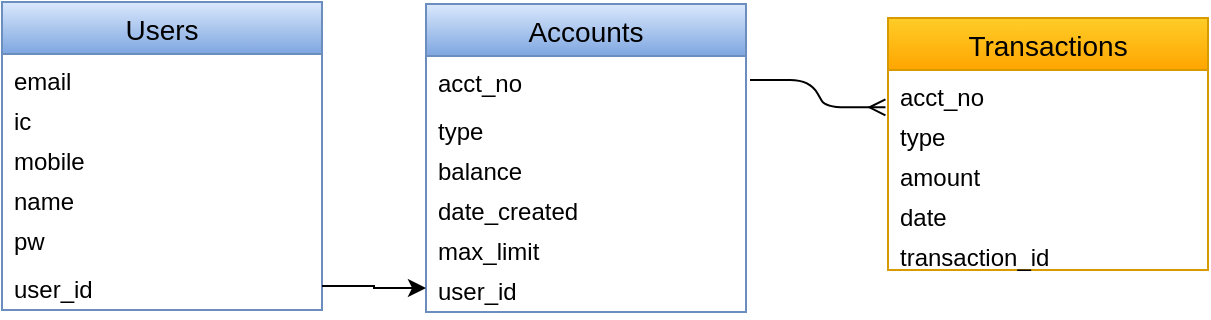 <mxfile version="14.8.2" type="github">
  <diagram id="uTSxQwtwSQJQuR1Uds9e" name="ER Diagram">
    <mxGraphModel dx="720" dy="476" grid="1" gridSize="10" guides="1" tooltips="1" connect="1" arrows="1" fold="1" page="1" pageScale="1" pageWidth="850" pageHeight="1100" math="0" shadow="0">
      <root>
        <mxCell id="0" />
        <mxCell id="1" parent="0" />
        <mxCell id="idhsqIcNSU76K999XtSZ-10" value="Accounts" style="swimlane;fontStyle=0;childLayout=stackLayout;horizontal=1;startSize=26;horizontalStack=0;resizeParent=1;resizeParentMax=0;resizeLast=0;collapsible=1;marginBottom=0;align=center;fontSize=14;fillColor=#dae8fc;strokeColor=#6c8ebf;gradientColor=#7ea6e0;" vertex="1" parent="1">
          <mxGeometry x="268" y="96" width="160" height="154" as="geometry" />
        </mxCell>
        <mxCell id="idhsqIcNSU76K999XtSZ-70" value="acct_no" style="text;strokeColor=none;fillColor=none;spacingLeft=4;spacingRight=4;overflow=hidden;rotatable=0;points=[[0,0.5],[1,0.5]];portConstraint=eastwest;fontSize=12;" vertex="1" parent="idhsqIcNSU76K999XtSZ-10">
          <mxGeometry y="26" width="160" height="24" as="geometry" />
        </mxCell>
        <mxCell id="idhsqIcNSU76K999XtSZ-13" value="type" style="text;strokeColor=none;fillColor=none;spacingLeft=4;spacingRight=4;overflow=hidden;rotatable=0;points=[[0,0.5],[1,0.5]];portConstraint=eastwest;fontSize=12;" vertex="1" parent="idhsqIcNSU76K999XtSZ-10">
          <mxGeometry y="50" width="160" height="20" as="geometry" />
        </mxCell>
        <mxCell id="idhsqIcNSU76K999XtSZ-12" value="balance" style="text;strokeColor=none;fillColor=none;spacingLeft=4;spacingRight=4;overflow=hidden;rotatable=0;points=[[0,0.5],[1,0.5]];portConstraint=eastwest;fontSize=12;" vertex="1" parent="idhsqIcNSU76K999XtSZ-10">
          <mxGeometry y="70" width="160" height="20" as="geometry" />
        </mxCell>
        <mxCell id="idhsqIcNSU76K999XtSZ-18" value="date_created" style="text;strokeColor=none;fillColor=none;spacingLeft=4;spacingRight=4;overflow=hidden;rotatable=0;points=[[0,0.5],[1,0.5]];portConstraint=eastwest;fontSize=12;" vertex="1" parent="idhsqIcNSU76K999XtSZ-10">
          <mxGeometry y="90" width="160" height="20" as="geometry" />
        </mxCell>
        <mxCell id="idhsqIcNSU76K999XtSZ-42" value="max_limit" style="text;strokeColor=none;fillColor=none;spacingLeft=4;spacingRight=4;overflow=hidden;rotatable=0;points=[[0,0.5],[1,0.5]];portConstraint=eastwest;fontSize=12;" vertex="1" parent="idhsqIcNSU76K999XtSZ-10">
          <mxGeometry y="110" width="160" height="20" as="geometry" />
        </mxCell>
        <mxCell id="idhsqIcNSU76K999XtSZ-43" value="user_id" style="text;strokeColor=none;fillColor=none;spacingLeft=4;spacingRight=4;overflow=hidden;rotatable=0;points=[[0,0.5],[1,0.5]];portConstraint=eastwest;fontSize=12;" vertex="1" parent="idhsqIcNSU76K999XtSZ-10">
          <mxGeometry y="130" width="160" height="24" as="geometry" />
        </mxCell>
        <mxCell id="idhsqIcNSU76K999XtSZ-52" value="Users" style="swimlane;fontStyle=0;childLayout=stackLayout;horizontal=1;startSize=26;horizontalStack=0;resizeParent=1;resizeParentMax=0;resizeLast=0;collapsible=1;marginBottom=0;align=center;fontSize=14;fillColor=#dae8fc;strokeColor=#6c8ebf;gradientColor=#7ea6e0;" vertex="1" parent="1">
          <mxGeometry x="56" y="95" width="160" height="154" as="geometry" />
        </mxCell>
        <mxCell id="idhsqIcNSU76K999XtSZ-68" value="email" style="text;strokeColor=none;fillColor=none;spacingLeft=4;spacingRight=4;overflow=hidden;rotatable=0;points=[[0,0.5],[1,0.5]];portConstraint=eastwest;fontSize=12;" vertex="1" parent="idhsqIcNSU76K999XtSZ-52">
          <mxGeometry y="26" width="160" height="20" as="geometry" />
        </mxCell>
        <mxCell id="idhsqIcNSU76K999XtSZ-55" value="ic" style="text;strokeColor=none;fillColor=none;spacingLeft=4;spacingRight=4;overflow=hidden;rotatable=0;points=[[0,0.5],[1,0.5]];portConstraint=eastwest;fontSize=12;" vertex="1" parent="idhsqIcNSU76K999XtSZ-52">
          <mxGeometry y="46" width="160" height="20" as="geometry" />
        </mxCell>
        <mxCell id="idhsqIcNSU76K999XtSZ-56" value="mobile" style="text;strokeColor=none;fillColor=none;spacingLeft=4;spacingRight=4;overflow=hidden;rotatable=0;points=[[0,0.5],[1,0.5]];portConstraint=eastwest;fontSize=12;" vertex="1" parent="idhsqIcNSU76K999XtSZ-52">
          <mxGeometry y="66" width="160" height="20" as="geometry" />
        </mxCell>
        <mxCell id="idhsqIcNSU76K999XtSZ-57" value="name" style="text;strokeColor=none;fillColor=none;spacingLeft=4;spacingRight=4;overflow=hidden;rotatable=0;points=[[0,0.5],[1,0.5]];portConstraint=eastwest;fontSize=12;" vertex="1" parent="idhsqIcNSU76K999XtSZ-52">
          <mxGeometry y="86" width="160" height="20" as="geometry" />
        </mxCell>
        <mxCell id="idhsqIcNSU76K999XtSZ-58" value="pw" style="text;strokeColor=none;fillColor=none;spacingLeft=4;spacingRight=4;overflow=hidden;rotatable=0;points=[[0,0.5],[1,0.5]];portConstraint=eastwest;fontSize=12;" vertex="1" parent="idhsqIcNSU76K999XtSZ-52">
          <mxGeometry y="106" width="160" height="24" as="geometry" />
        </mxCell>
        <mxCell id="idhsqIcNSU76K999XtSZ-59" value="user_id" style="text;strokeColor=none;fillColor=none;spacingLeft=4;spacingRight=4;overflow=hidden;rotatable=0;points=[[0,0.5],[1,0.5]];portConstraint=eastwest;fontSize=12;" vertex="1" parent="idhsqIcNSU76K999XtSZ-52">
          <mxGeometry y="130" width="160" height="24" as="geometry" />
        </mxCell>
        <mxCell id="idhsqIcNSU76K999XtSZ-60" value="Transactions" style="swimlane;fontStyle=0;childLayout=stackLayout;horizontal=1;startSize=26;horizontalStack=0;resizeParent=1;resizeParentMax=0;resizeLast=0;collapsible=1;marginBottom=0;align=center;fontSize=14;fillColor=#ffcd28;strokeColor=#d79b00;gradientColor=#ffa500;" vertex="1" parent="1">
          <mxGeometry x="499" y="103" width="160" height="126" as="geometry" />
        </mxCell>
        <mxCell id="idhsqIcNSU76K999XtSZ-62" value="acct_no" style="text;strokeColor=none;fillColor=none;spacingLeft=4;spacingRight=4;overflow=hidden;rotatable=0;points=[[0,0.5],[1,0.5]];portConstraint=eastwest;fontSize=12;" vertex="1" parent="idhsqIcNSU76K999XtSZ-60">
          <mxGeometry y="26" width="160" height="20" as="geometry" />
        </mxCell>
        <mxCell id="idhsqIcNSU76K999XtSZ-67" value="type" style="text;strokeColor=none;fillColor=none;spacingLeft=4;spacingRight=4;overflow=hidden;rotatable=0;points=[[0,0.5],[1,0.5]];portConstraint=eastwest;fontSize=12;" vertex="1" parent="idhsqIcNSU76K999XtSZ-60">
          <mxGeometry y="46" width="160" height="20" as="geometry" />
        </mxCell>
        <mxCell id="idhsqIcNSU76K999XtSZ-63" value="amount" style="text;strokeColor=none;fillColor=none;spacingLeft=4;spacingRight=4;overflow=hidden;rotatable=0;points=[[0,0.5],[1,0.5]];portConstraint=eastwest;fontSize=12;" vertex="1" parent="idhsqIcNSU76K999XtSZ-60">
          <mxGeometry y="66" width="160" height="20" as="geometry" />
        </mxCell>
        <mxCell id="idhsqIcNSU76K999XtSZ-64" value="date" style="text;strokeColor=none;fillColor=none;spacingLeft=4;spacingRight=4;overflow=hidden;rotatable=0;points=[[0,0.5],[1,0.5]];portConstraint=eastwest;fontSize=12;" vertex="1" parent="idhsqIcNSU76K999XtSZ-60">
          <mxGeometry y="86" width="160" height="20" as="geometry" />
        </mxCell>
        <mxCell id="idhsqIcNSU76K999XtSZ-65" value="transaction_id" style="text;strokeColor=none;fillColor=none;spacingLeft=4;spacingRight=4;overflow=hidden;rotatable=0;points=[[0,0.5],[1,0.5]];portConstraint=eastwest;fontSize=12;" vertex="1" parent="idhsqIcNSU76K999XtSZ-60">
          <mxGeometry y="106" width="160" height="20" as="geometry" />
        </mxCell>
        <mxCell id="idhsqIcNSU76K999XtSZ-72" value="" style="edgeStyle=entityRelationEdgeStyle;fontSize=12;html=1;endArrow=ERmany;entryX=-0.008;entryY=-0.067;entryDx=0;entryDy=0;entryPerimeter=0;" edge="1" parent="1" target="idhsqIcNSU76K999XtSZ-67">
          <mxGeometry width="100" height="100" relative="1" as="geometry">
            <mxPoint x="430" y="134" as="sourcePoint" />
            <mxPoint x="400" y="160" as="targetPoint" />
          </mxGeometry>
        </mxCell>
        <mxCell id="idhsqIcNSU76K999XtSZ-75" value="" style="edgeStyle=orthogonalEdgeStyle;rounded=0;orthogonalLoop=1;jettySize=auto;html=1;" edge="1" parent="1" source="idhsqIcNSU76K999XtSZ-59" target="idhsqIcNSU76K999XtSZ-43">
          <mxGeometry relative="1" as="geometry" />
        </mxCell>
      </root>
    </mxGraphModel>
  </diagram>
</mxfile>
